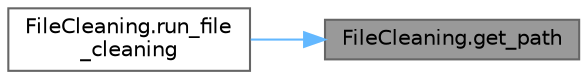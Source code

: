 digraph "FileCleaning.get_path"
{
 // LATEX_PDF_SIZE
  bgcolor="transparent";
  edge [fontname=Helvetica,fontsize=10,labelfontname=Helvetica,labelfontsize=10];
  node [fontname=Helvetica,fontsize=10,shape=box,height=0.2,width=0.4];
  rankdir="RL";
  Node1 [id="Node000001",label="FileCleaning.get_path",height=0.2,width=0.4,color="gray40", fillcolor="grey60", style="filled", fontcolor="black",tooltip=" "];
  Node1 -> Node2 [id="edge1_Node000001_Node000002",dir="back",color="steelblue1",style="solid",tooltip=" "];
  Node2 [id="Node000002",label="FileCleaning.run_file\l_cleaning",height=0.2,width=0.4,color="grey40", fillcolor="white", style="filled",URL="$namespace_file_cleaning.html#abc5bc9e9571d7d6aef34767ce03e9af9",tooltip=" "];
}
